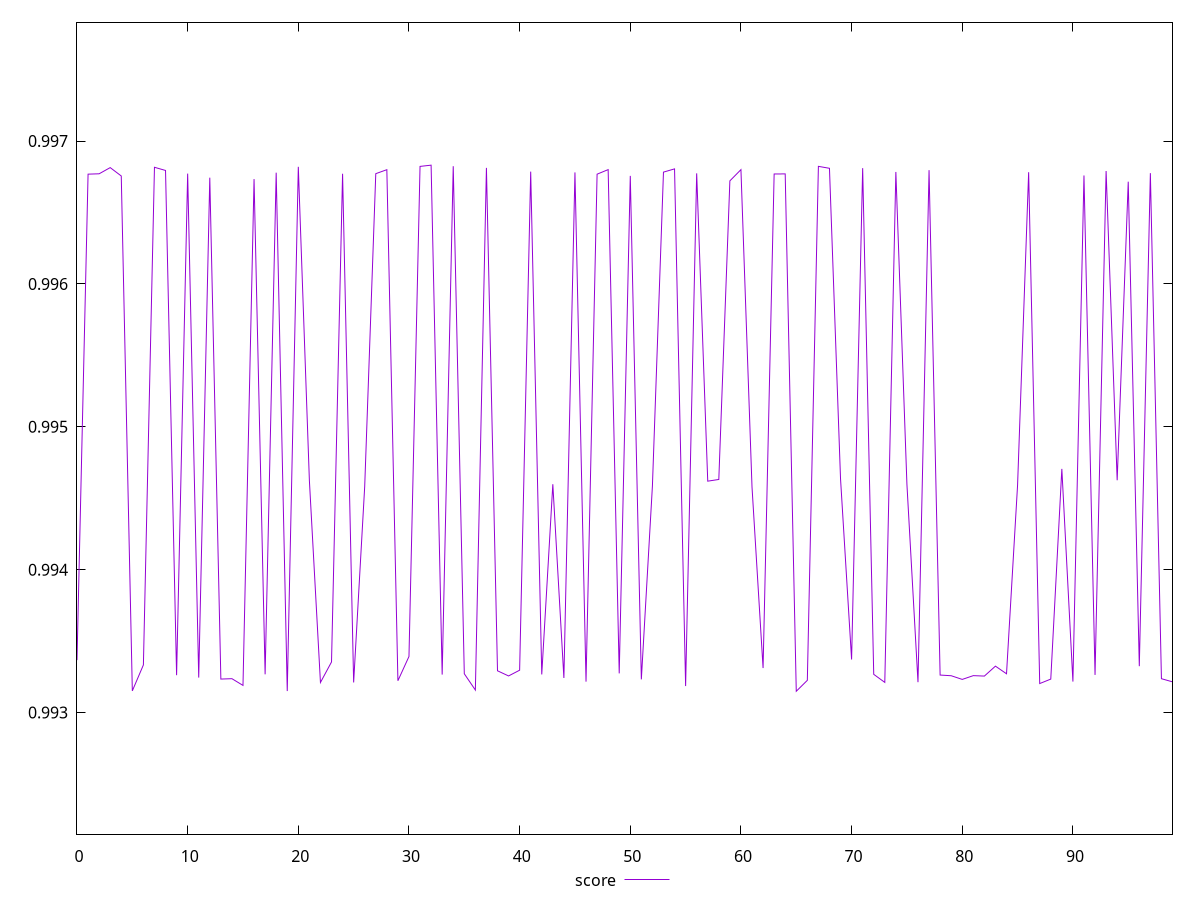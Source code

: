 reset

$score <<EOF
0 0.9933671236041064
1 0.9967687909817889
2 0.9967712963808075
3 0.9968146179850577
4 0.9967559563117105
5 0.9931520178745659
6 0.9933337174904874
7 0.9968168149150931
8 0.9967946552838143
9 0.9932616136801642
10 0.9967725715091729
11 0.9932448625364116
12 0.9967439624709211
13 0.9932346181233491
14 0.9932373336899281
15 0.9931902536878863
16 0.9967341656530928
17 0.9932677828198644
18 0.9967791617215518
19 0.9931506250444456
20 0.9968199843698189
21 0.9946249546293716
22 0.9932106919933531
23 0.9933543177482265
24 0.9967716801075692
25 0.9932111065437189
26 0.9945831196051507
27 0.9967721625899791
28 0.9968000113531859
29 0.9932228854474368
30 0.9933926540596423
31 0.9968230311429425
32 0.9968317041437396
33 0.9932659219783003
34 0.9968244430709621
35 0.9932716803437818
36 0.9931578169952953
37 0.9968128751022447
38 0.9932925807455079
39 0.9932564832572549
40 0.9932966885673333
41 0.9967866968048219
42 0.9932670442318328
43 0.9945983074238953
44 0.9932421550527584
45 0.9967810879941721
46 0.9932167145477389
47 0.9967685610561243
48 0.9968005865334251
49 0.993274250604933
50 0.996756800225282
51 0.9932325819229206
52 0.9945856143990672
53 0.9967829492412579
54 0.996805684461108
55 0.993185665744112
56 0.9967742067998324
57 0.9946199169412984
58 0.994631774795357
59 0.9967218376429128
60 0.9968003719910814
61 0.9945797375253175
62 0.9933116512989806
63 0.9967698484827999
64 0.9967705495097148
65 0.9931492519276602
66 0.9932258068931807
67 0.9968233739530654
68 0.9968097766593298
69 0.9946372033660599
70 0.9933715438947
71 0.9968109402615524
72 0.993267831008011
73 0.9932113716881451
74 0.9967841842811331
75 0.994597689899711
76 0.993212743790959
77 0.9967969606968992
78 0.9932627079132379
79 0.9932579935379962
80 0.9932322660405787
81 0.9932586501489906
82 0.993255548809663
83 0.9933251064589496
84 0.9932716508529547
85 0.9945924237607414
86 0.9967821356174315
87 0.9932031735160387
88 0.9932344355445246
89 0.9947058217766451
90 0.9932170902741186
91 0.996759741114543
92 0.9932637902127546
93 0.9967908757543464
94 0.9946260496888933
95 0.9967160213732733
96 0.9933246177340038
97 0.9967759539486605
98 0.9932371521502485
99 0.9932151927034443
EOF

set key outside below
set xrange [0:99]
set yrange [0.9921492519276602:0.9978317041437396]
set terminal svg size 640, 490 enhanced background rgb 'white'
set output "report_00007_2020-12-11T15:55:29.892Z/first-cpu-idle/samples/pages+cached+noadtech/score/values.svg"

plot $score title "score" with line

reset
